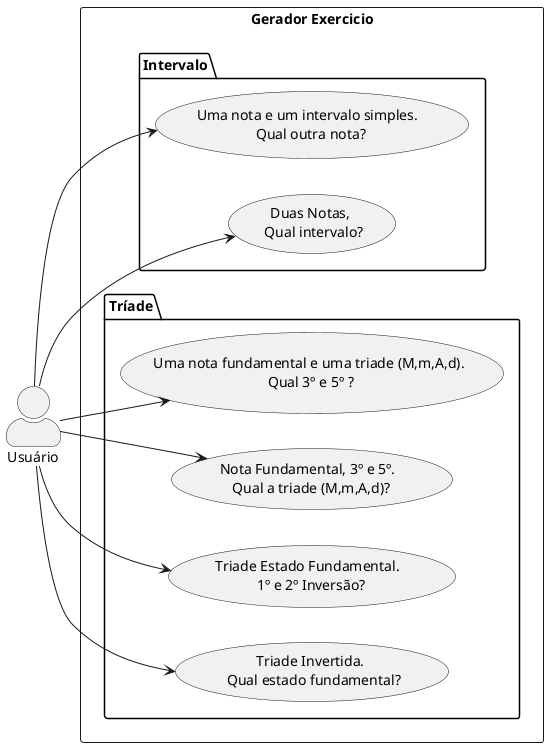 @startuml
left to right direction
skinparam actorStyle awesome
rectangle "Gerador Exercicio" {
    Package "Intervalo"{
      "Uma nota e um intervalo simples. \n Qual outra nota?" as (Use01)
      "Duas Notas, \n Qual intervalo?" as (Use02)
    }
    Package "Tríade"{
     "Uma nota fundamental e uma triade (M,m,A,d).\n Qual 3º e 5º ?" as (Use03)
     "Nota Fundamental, 3º e 5º. \n Qual a triade (M,m,A,d)?" as (Use04)
     "Triade Estado Fundamental. \n 1º e 2º Inversão?" as (Use05)
     "Triade Invertida. \n Qual estado fundamental?" as (Use06)
    }
}
:Usuário: --> (Use01)
:Usuário: --> (Use02)
:Usuário: --> (Use03)
:Usuário: --> (Use04)
:Usuário: --> (Use05)
:Usuário: --> (Use06)
@enduml
